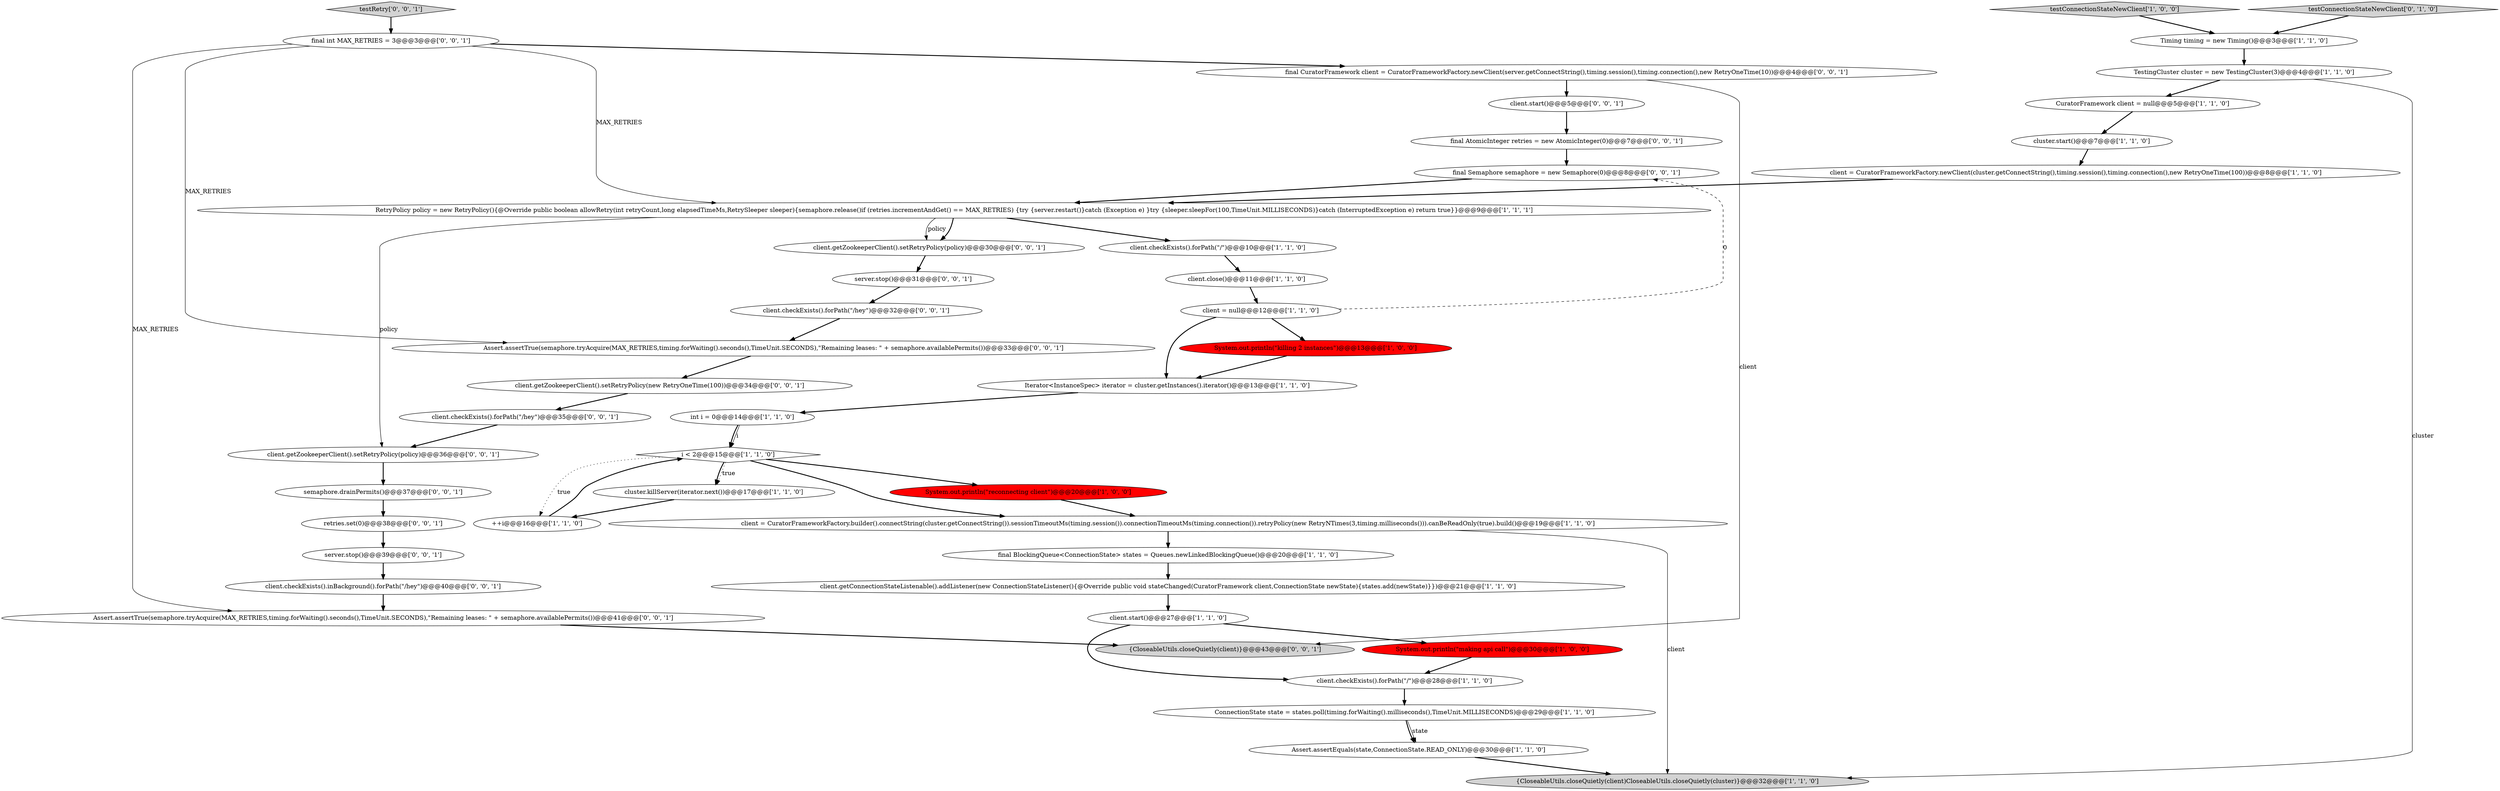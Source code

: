 digraph {
36 [style = filled, label = "server.stop()@@@31@@@['0', '0', '1']", fillcolor = white, shape = ellipse image = "AAA0AAABBB3BBB"];
33 [style = filled, label = "client.getZookeeperClient().setRetryPolicy(policy)@@@30@@@['0', '0', '1']", fillcolor = white, shape = ellipse image = "AAA0AAABBB3BBB"];
41 [style = filled, label = "semaphore.drainPermits()@@@37@@@['0', '0', '1']", fillcolor = white, shape = ellipse image = "AAA0AAABBB3BBB"];
37 [style = filled, label = "client.start()@@@5@@@['0', '0', '1']", fillcolor = white, shape = ellipse image = "AAA0AAABBB3BBB"];
5 [style = filled, label = "int i = 0@@@14@@@['1', '1', '0']", fillcolor = white, shape = ellipse image = "AAA0AAABBB1BBB"];
24 [style = filled, label = "++i@@@16@@@['1', '1', '0']", fillcolor = white, shape = ellipse image = "AAA0AAABBB1BBB"];
6 [style = filled, label = "System.out.println(\"killing 2 instances\")@@@13@@@['1', '0', '0']", fillcolor = red, shape = ellipse image = "AAA1AAABBB1BBB"];
25 [style = filled, label = "client.getConnectionStateListenable().addListener(new ConnectionStateListener(){@Override public void stateChanged(CuratorFramework client,ConnectionState newState){states.add(newState)}})@@@21@@@['1', '1', '0']", fillcolor = white, shape = ellipse image = "AAA0AAABBB1BBB"];
34 [style = filled, label = "retries.set(0)@@@38@@@['0', '0', '1']", fillcolor = white, shape = ellipse image = "AAA0AAABBB3BBB"];
12 [style = filled, label = "client.start()@@@27@@@['1', '1', '0']", fillcolor = white, shape = ellipse image = "AAA0AAABBB1BBB"];
20 [style = filled, label = "RetryPolicy policy = new RetryPolicy(){@Override public boolean allowRetry(int retryCount,long elapsedTimeMs,RetrySleeper sleeper){semaphore.release()if (retries.incrementAndGet() == MAX_RETRIES) {try {server.restart()}catch (Exception e) }try {sleeper.sleepFor(100,TimeUnit.MILLISECONDS)}catch (InterruptedException e) return true}}@@@9@@@['1', '1', '1']", fillcolor = white, shape = ellipse image = "AAA0AAABBB1BBB"];
0 [style = filled, label = "client = null@@@12@@@['1', '1', '0']", fillcolor = white, shape = ellipse image = "AAA0AAABBB1BBB"];
21 [style = filled, label = "Assert.assertEquals(state,ConnectionState.READ_ONLY)@@@30@@@['1', '1', '0']", fillcolor = white, shape = ellipse image = "AAA0AAABBB1BBB"];
14 [style = filled, label = "client.close()@@@11@@@['1', '1', '0']", fillcolor = white, shape = ellipse image = "AAA0AAABBB1BBB"];
23 [style = filled, label = "cluster.killServer(iterator.next())@@@17@@@['1', '1', '0']", fillcolor = white, shape = ellipse image = "AAA0AAABBB1BBB"];
32 [style = filled, label = "final CuratorFramework client = CuratorFrameworkFactory.newClient(server.getConnectString(),timing.session(),timing.connection(),new RetryOneTime(10))@@@4@@@['0', '0', '1']", fillcolor = white, shape = ellipse image = "AAA0AAABBB3BBB"];
43 [style = filled, label = "client.checkExists().forPath(\"/hey\")@@@35@@@['0', '0', '1']", fillcolor = white, shape = ellipse image = "AAA0AAABBB3BBB"];
3 [style = filled, label = "i < 2@@@15@@@['1', '1', '0']", fillcolor = white, shape = diamond image = "AAA0AAABBB1BBB"];
29 [style = filled, label = "final Semaphore semaphore = new Semaphore(0)@@@8@@@['0', '0', '1']", fillcolor = white, shape = ellipse image = "AAA0AAABBB3BBB"];
30 [style = filled, label = "final AtomicInteger retries = new AtomicInteger(0)@@@7@@@['0', '0', '1']", fillcolor = white, shape = ellipse image = "AAA0AAABBB3BBB"];
11 [style = filled, label = "CuratorFramework client = null@@@5@@@['1', '1', '0']", fillcolor = white, shape = ellipse image = "AAA0AAABBB1BBB"];
31 [style = filled, label = "server.stop()@@@39@@@['0', '0', '1']", fillcolor = white, shape = ellipse image = "AAA0AAABBB3BBB"];
17 [style = filled, label = "client.checkExists().forPath(\"/\")@@@28@@@['1', '1', '0']", fillcolor = white, shape = ellipse image = "AAA0AAABBB1BBB"];
27 [style = filled, label = "client.getZookeeperClient().setRetryPolicy(new RetryOneTime(100))@@@34@@@['0', '0', '1']", fillcolor = white, shape = ellipse image = "AAA0AAABBB3BBB"];
8 [style = filled, label = "testConnectionStateNewClient['1', '0', '0']", fillcolor = lightgray, shape = diamond image = "AAA0AAABBB1BBB"];
45 [style = filled, label = "Assert.assertTrue(semaphore.tryAcquire(MAX_RETRIES,timing.forWaiting().seconds(),TimeUnit.SECONDS),\"Remaining leases: \" + semaphore.availablePermits())@@@33@@@['0', '0', '1']", fillcolor = white, shape = ellipse image = "AAA0AAABBB3BBB"];
2 [style = filled, label = "final BlockingQueue<ConnectionState> states = Queues.newLinkedBlockingQueue()@@@20@@@['1', '1', '0']", fillcolor = white, shape = ellipse image = "AAA0AAABBB1BBB"];
9 [style = filled, label = "{CloseableUtils.closeQuietly(client)CloseableUtils.closeQuietly(cluster)}@@@32@@@['1', '1', '0']", fillcolor = lightgray, shape = ellipse image = "AAA0AAABBB1BBB"];
4 [style = filled, label = "client = CuratorFrameworkFactory.builder().connectString(cluster.getConnectString()).sessionTimeoutMs(timing.session()).connectionTimeoutMs(timing.connection()).retryPolicy(new RetryNTimes(3,timing.milliseconds())).canBeReadOnly(true).build()@@@19@@@['1', '1', '0']", fillcolor = white, shape = ellipse image = "AAA0AAABBB1BBB"];
1 [style = filled, label = "client = CuratorFrameworkFactory.newClient(cluster.getConnectString(),timing.session(),timing.connection(),new RetryOneTime(100))@@@8@@@['1', '1', '0']", fillcolor = white, shape = ellipse image = "AAA0AAABBB1BBB"];
42 [style = filled, label = "client.checkExists().forPath(\"/hey\")@@@32@@@['0', '0', '1']", fillcolor = white, shape = ellipse image = "AAA0AAABBB3BBB"];
39 [style = filled, label = "final int MAX_RETRIES = 3@@@3@@@['0', '0', '1']", fillcolor = white, shape = ellipse image = "AAA0AAABBB3BBB"];
35 [style = filled, label = "Assert.assertTrue(semaphore.tryAcquire(MAX_RETRIES,timing.forWaiting().seconds(),TimeUnit.SECONDS),\"Remaining leases: \" + semaphore.availablePermits())@@@41@@@['0', '0', '1']", fillcolor = white, shape = ellipse image = "AAA0AAABBB3BBB"];
19 [style = filled, label = "client.checkExists().forPath(\"/\")@@@10@@@['1', '1', '0']", fillcolor = white, shape = ellipse image = "AAA0AAABBB1BBB"];
10 [style = filled, label = "System.out.println(\"reconnecting client\")@@@20@@@['1', '0', '0']", fillcolor = red, shape = ellipse image = "AAA1AAABBB1BBB"];
16 [style = filled, label = "TestingCluster cluster = new TestingCluster(3)@@@4@@@['1', '1', '0']", fillcolor = white, shape = ellipse image = "AAA0AAABBB1BBB"];
22 [style = filled, label = "Iterator<InstanceSpec> iterator = cluster.getInstances().iterator()@@@13@@@['1', '1', '0']", fillcolor = white, shape = ellipse image = "AAA0AAABBB1BBB"];
26 [style = filled, label = "testConnectionStateNewClient['0', '1', '0']", fillcolor = lightgray, shape = diamond image = "AAA0AAABBB2BBB"];
15 [style = filled, label = "System.out.println(\"making api call\")@@@30@@@['1', '0', '0']", fillcolor = red, shape = ellipse image = "AAA1AAABBB1BBB"];
38 [style = filled, label = "client.checkExists().inBackground().forPath(\"/hey\")@@@40@@@['0', '0', '1']", fillcolor = white, shape = ellipse image = "AAA0AAABBB3BBB"];
44 [style = filled, label = "testRetry['0', '0', '1']", fillcolor = lightgray, shape = diamond image = "AAA0AAABBB3BBB"];
40 [style = filled, label = "{CloseableUtils.closeQuietly(client)}@@@43@@@['0', '0', '1']", fillcolor = lightgray, shape = ellipse image = "AAA0AAABBB3BBB"];
7 [style = filled, label = "ConnectionState state = states.poll(timing.forWaiting().milliseconds(),TimeUnit.MILLISECONDS)@@@29@@@['1', '1', '0']", fillcolor = white, shape = ellipse image = "AAA0AAABBB1BBB"];
28 [style = filled, label = "client.getZookeeperClient().setRetryPolicy(policy)@@@36@@@['0', '0', '1']", fillcolor = white, shape = ellipse image = "AAA0AAABBB3BBB"];
13 [style = filled, label = "cluster.start()@@@7@@@['1', '1', '0']", fillcolor = white, shape = ellipse image = "AAA0AAABBB1BBB"];
18 [style = filled, label = "Timing timing = new Timing()@@@3@@@['1', '1', '0']", fillcolor = white, shape = ellipse image = "AAA0AAABBB1BBB"];
16->9 [style = solid, label="cluster"];
5->3 [style = bold, label=""];
16->11 [style = bold, label=""];
32->37 [style = bold, label=""];
27->43 [style = bold, label=""];
5->3 [style = solid, label="i"];
0->6 [style = bold, label=""];
6->22 [style = bold, label=""];
42->45 [style = bold, label=""];
8->18 [style = bold, label=""];
37->30 [style = bold, label=""];
12->17 [style = bold, label=""];
12->15 [style = bold, label=""];
45->27 [style = bold, label=""];
1->20 [style = bold, label=""];
39->20 [style = solid, label="MAX_RETRIES"];
34->31 [style = bold, label=""];
31->38 [style = bold, label=""];
4->2 [style = bold, label=""];
39->35 [style = solid, label="MAX_RETRIES"];
44->39 [style = bold, label=""];
3->4 [style = bold, label=""];
22->5 [style = bold, label=""];
30->29 [style = bold, label=""];
13->1 [style = bold, label=""];
20->33 [style = bold, label=""];
43->28 [style = bold, label=""];
28->41 [style = bold, label=""];
3->24 [style = dotted, label="true"];
17->7 [style = bold, label=""];
3->10 [style = bold, label=""];
35->40 [style = bold, label=""];
29->20 [style = bold, label=""];
3->23 [style = bold, label=""];
23->24 [style = bold, label=""];
15->17 [style = bold, label=""];
21->9 [style = bold, label=""];
7->21 [style = solid, label="state"];
19->14 [style = bold, label=""];
39->45 [style = solid, label="MAX_RETRIES"];
14->0 [style = bold, label=""];
25->12 [style = bold, label=""];
0->22 [style = bold, label=""];
39->32 [style = bold, label=""];
11->13 [style = bold, label=""];
33->36 [style = bold, label=""];
4->9 [style = solid, label="client"];
0->29 [style = dashed, label="0"];
3->23 [style = dotted, label="true"];
10->4 [style = bold, label=""];
7->21 [style = bold, label=""];
32->40 [style = solid, label="client"];
20->19 [style = bold, label=""];
38->35 [style = bold, label=""];
2->25 [style = bold, label=""];
20->28 [style = solid, label="policy"];
24->3 [style = bold, label=""];
41->34 [style = bold, label=""];
36->42 [style = bold, label=""];
26->18 [style = bold, label=""];
20->33 [style = solid, label="policy"];
18->16 [style = bold, label=""];
}
